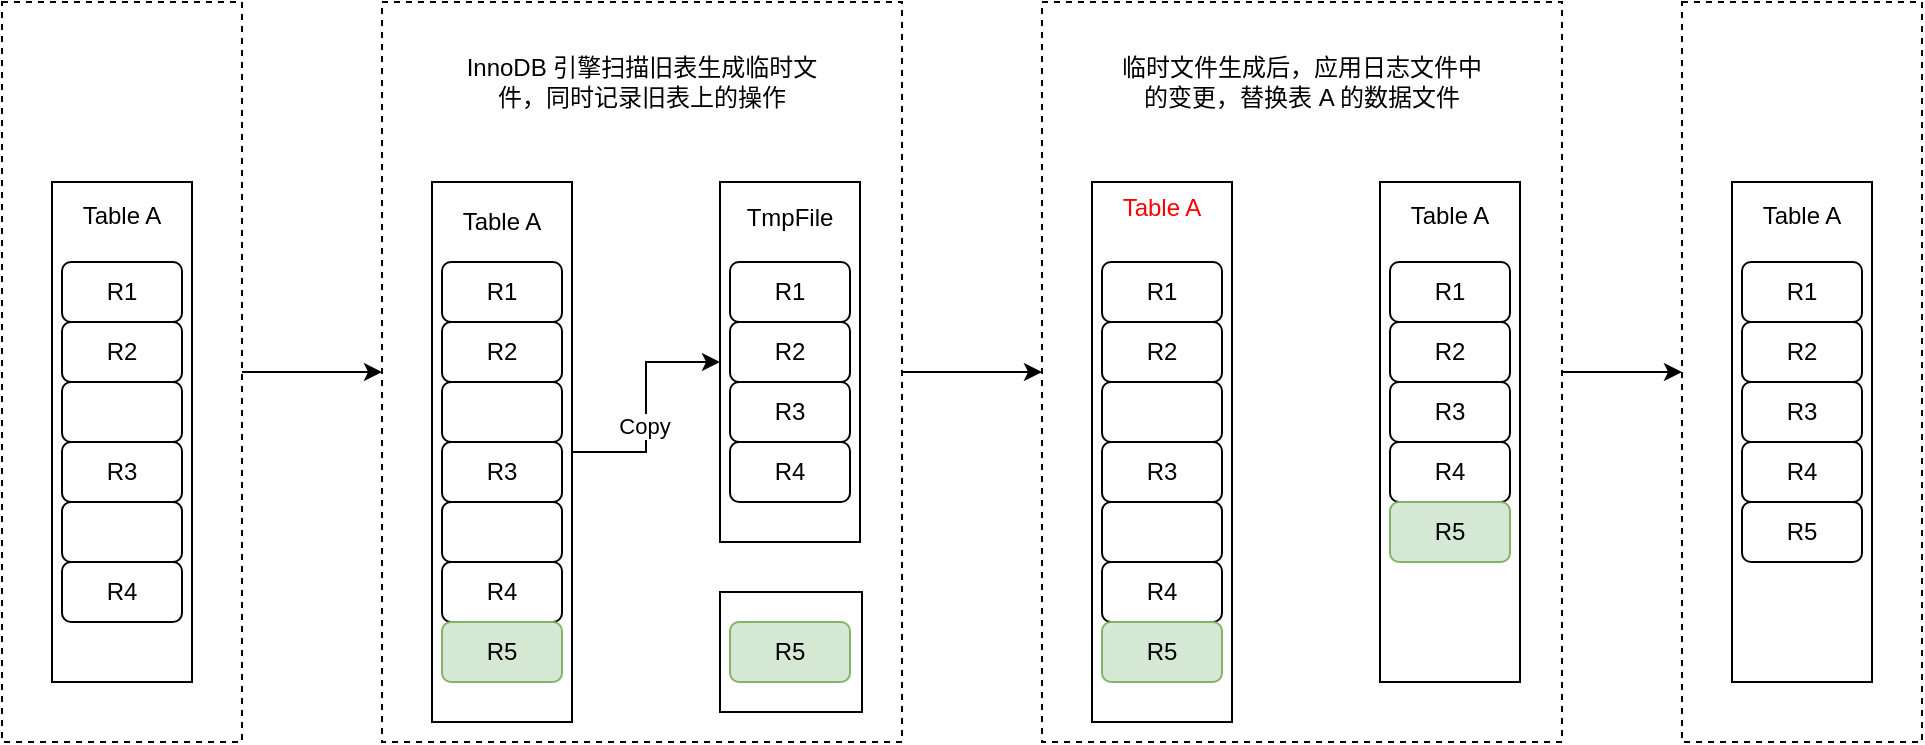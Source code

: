 <mxfile version="13.9.5" type="device"><diagram id="v2n8O376fLmdltf6122z" name="第 1 页"><mxGraphModel dx="1093" dy="593" grid="1" gridSize="10" guides="1" tooltips="1" connect="1" arrows="1" fold="1" page="1" pageScale="1" pageWidth="827" pageHeight="1169" math="0" shadow="0"><root><mxCell id="0"/><mxCell id="1" parent="0"/><mxCell id="f2azVzGk-3_886-gHOHa-1" style="edgeStyle=orthogonalEdgeStyle;rounded=0;orthogonalLoop=1;jettySize=auto;html=1;entryX=0;entryY=0.5;entryDx=0;entryDy=0;" edge="1" parent="1" source="f2azVzGk-3_886-gHOHa-2" target="f2azVzGk-3_886-gHOHa-11"><mxGeometry relative="1" as="geometry"/></mxCell><mxCell id="f2azVzGk-3_886-gHOHa-2" value="" style="rounded=0;whiteSpace=wrap;html=1;dashed=1;" vertex="1" parent="1"><mxGeometry x="20" y="150" width="120" height="370" as="geometry"/></mxCell><mxCell id="f2azVzGk-3_886-gHOHa-3" value="Table A&lt;br&gt;&lt;br&gt;&lt;br&gt;&lt;br&gt;&lt;br&gt;&lt;br&gt;&lt;br&gt;&lt;br&gt;&lt;br&gt;&lt;br&gt;&lt;br&gt;&lt;br&gt;&lt;br&gt;&lt;br&gt;&lt;br&gt;&lt;br&gt;" style="rounded=0;whiteSpace=wrap;html=1;" vertex="1" parent="1"><mxGeometry x="45" y="240" width="70" height="250" as="geometry"/></mxCell><mxCell id="f2azVzGk-3_886-gHOHa-4" value="R1" style="rounded=1;whiteSpace=wrap;html=1;" vertex="1" parent="1"><mxGeometry x="50" y="280" width="60" height="30" as="geometry"/></mxCell><mxCell id="f2azVzGk-3_886-gHOHa-5" value="R2" style="rounded=1;whiteSpace=wrap;html=1;" vertex="1" parent="1"><mxGeometry x="50" y="310" width="60" height="30" as="geometry"/></mxCell><mxCell id="f2azVzGk-3_886-gHOHa-6" value="" style="rounded=1;whiteSpace=wrap;html=1;" vertex="1" parent="1"><mxGeometry x="50" y="340" width="60" height="30" as="geometry"/></mxCell><mxCell id="f2azVzGk-3_886-gHOHa-7" value="R3" style="rounded=1;whiteSpace=wrap;html=1;" vertex="1" parent="1"><mxGeometry x="50" y="370" width="60" height="30" as="geometry"/></mxCell><mxCell id="f2azVzGk-3_886-gHOHa-8" value="" style="rounded=1;whiteSpace=wrap;html=1;" vertex="1" parent="1"><mxGeometry x="50" y="400" width="60" height="30" as="geometry"/></mxCell><mxCell id="f2azVzGk-3_886-gHOHa-9" value="R4" style="rounded=1;whiteSpace=wrap;html=1;" vertex="1" parent="1"><mxGeometry x="50" y="430" width="60" height="30" as="geometry"/></mxCell><mxCell id="f2azVzGk-3_886-gHOHa-10" style="edgeStyle=orthogonalEdgeStyle;rounded=0;orthogonalLoop=1;jettySize=auto;html=1;entryX=0;entryY=0.5;entryDx=0;entryDy=0;" edge="1" parent="1" source="f2azVzGk-3_886-gHOHa-11" target="f2azVzGk-3_886-gHOHa-28"><mxGeometry relative="1" as="geometry"/></mxCell><mxCell id="f2azVzGk-3_886-gHOHa-11" value="" style="rounded=0;whiteSpace=wrap;html=1;dashed=1;" vertex="1" parent="1"><mxGeometry x="210" y="150" width="260" height="370" as="geometry"/></mxCell><mxCell id="f2azVzGk-3_886-gHOHa-12" style="edgeStyle=orthogonalEdgeStyle;rounded=0;orthogonalLoop=1;jettySize=auto;html=1;" edge="1" parent="1" source="f2azVzGk-3_886-gHOHa-14" target="f2azVzGk-3_886-gHOHa-21"><mxGeometry relative="1" as="geometry"/></mxCell><mxCell id="f2azVzGk-3_886-gHOHa-13" value="Copy" style="edgeLabel;html=1;align=center;verticalAlign=middle;resizable=0;points=[];" vertex="1" connectable="0" parent="f2azVzGk-3_886-gHOHa-12"><mxGeometry x="-0.162" y="1" relative="1" as="geometry"><mxPoint as="offset"/></mxGeometry></mxCell><mxCell id="f2azVzGk-3_886-gHOHa-14" value="Table A&lt;br&gt;&lt;br&gt;&lt;br&gt;&lt;br&gt;&lt;br&gt;&lt;br&gt;&lt;br&gt;&lt;br&gt;&lt;br&gt;&lt;br&gt;&lt;br&gt;&lt;br&gt;&lt;br&gt;&lt;br&gt;&lt;br&gt;&lt;br&gt;&lt;br&gt;" style="rounded=0;whiteSpace=wrap;html=1;" vertex="1" parent="1"><mxGeometry x="235" y="240" width="70" height="270" as="geometry"/></mxCell><mxCell id="f2azVzGk-3_886-gHOHa-15" value="R1" style="rounded=1;whiteSpace=wrap;html=1;" vertex="1" parent="1"><mxGeometry x="240" y="280" width="60" height="30" as="geometry"/></mxCell><mxCell id="f2azVzGk-3_886-gHOHa-16" value="R2" style="rounded=1;whiteSpace=wrap;html=1;" vertex="1" parent="1"><mxGeometry x="240" y="310" width="60" height="30" as="geometry"/></mxCell><mxCell id="f2azVzGk-3_886-gHOHa-17" value="" style="rounded=1;whiteSpace=wrap;html=1;" vertex="1" parent="1"><mxGeometry x="240" y="340" width="60" height="30" as="geometry"/></mxCell><mxCell id="f2azVzGk-3_886-gHOHa-18" value="R3" style="rounded=1;whiteSpace=wrap;html=1;" vertex="1" parent="1"><mxGeometry x="240" y="370" width="60" height="30" as="geometry"/></mxCell><mxCell id="f2azVzGk-3_886-gHOHa-19" value="" style="rounded=1;whiteSpace=wrap;html=1;" vertex="1" parent="1"><mxGeometry x="240" y="400" width="60" height="30" as="geometry"/></mxCell><mxCell id="f2azVzGk-3_886-gHOHa-20" value="R4" style="rounded=1;whiteSpace=wrap;html=1;" vertex="1" parent="1"><mxGeometry x="240" y="430" width="60" height="30" as="geometry"/></mxCell><mxCell id="f2azVzGk-3_886-gHOHa-21" value="TmpFile&lt;br&gt;&lt;br&gt;&lt;br&gt;&lt;br&gt;&lt;br&gt;&lt;br&gt;&lt;br&gt;&lt;br&gt;&lt;br&gt;&lt;br&gt;&lt;br&gt;" style="rounded=0;whiteSpace=wrap;html=1;" vertex="1" parent="1"><mxGeometry x="379" y="240" width="70" height="180" as="geometry"/></mxCell><mxCell id="f2azVzGk-3_886-gHOHa-22" value="R1" style="rounded=1;whiteSpace=wrap;html=1;" vertex="1" parent="1"><mxGeometry x="384" y="280" width="60" height="30" as="geometry"/></mxCell><mxCell id="f2azVzGk-3_886-gHOHa-23" value="R2" style="rounded=1;whiteSpace=wrap;html=1;" vertex="1" parent="1"><mxGeometry x="384" y="310" width="60" height="30" as="geometry"/></mxCell><mxCell id="f2azVzGk-3_886-gHOHa-24" value="R3" style="rounded=1;whiteSpace=wrap;html=1;" vertex="1" parent="1"><mxGeometry x="384" y="340" width="60" height="30" as="geometry"/></mxCell><mxCell id="f2azVzGk-3_886-gHOHa-25" value="R4" style="rounded=1;whiteSpace=wrap;html=1;" vertex="1" parent="1"><mxGeometry x="384" y="370" width="60" height="30" as="geometry"/></mxCell><mxCell id="f2azVzGk-3_886-gHOHa-26" value="InnoDB 引擎扫描旧表生成临时文件，同时记录旧表上的操作" style="text;html=1;strokeColor=none;fillColor=none;align=center;verticalAlign=middle;whiteSpace=wrap;rounded=0;" vertex="1" parent="1"><mxGeometry x="245" y="180" width="190" height="20" as="geometry"/></mxCell><mxCell id="f2azVzGk-3_886-gHOHa-27" style="edgeStyle=orthogonalEdgeStyle;rounded=0;orthogonalLoop=1;jettySize=auto;html=1;entryX=0;entryY=0.5;entryDx=0;entryDy=0;" edge="1" parent="1" source="f2azVzGk-3_886-gHOHa-28" target="f2azVzGk-3_886-gHOHa-42"><mxGeometry relative="1" as="geometry"/></mxCell><mxCell id="f2azVzGk-3_886-gHOHa-28" value="" style="rounded=0;whiteSpace=wrap;html=1;dashed=1;" vertex="1" parent="1"><mxGeometry x="540" y="150" width="260" height="370" as="geometry"/></mxCell><mxCell id="f2azVzGk-3_886-gHOHa-29" value="&lt;font color=&quot;#ff0000&quot;&gt;Table A&lt;br&gt;&lt;br&gt;&lt;br&gt;&lt;br&gt;&lt;br&gt;&lt;br&gt;&lt;br&gt;&lt;br&gt;&lt;br&gt;&lt;br&gt;&lt;br&gt;&lt;br&gt;&lt;br&gt;&lt;br&gt;&lt;br&gt;&lt;br&gt;&lt;br&gt;&lt;br&gt;&lt;/font&gt;" style="rounded=0;whiteSpace=wrap;html=1;" vertex="1" parent="1"><mxGeometry x="565" y="240" width="70" height="270" as="geometry"/></mxCell><mxCell id="f2azVzGk-3_886-gHOHa-30" value="R1" style="rounded=1;whiteSpace=wrap;html=1;" vertex="1" parent="1"><mxGeometry x="570" y="280" width="60" height="30" as="geometry"/></mxCell><mxCell id="f2azVzGk-3_886-gHOHa-31" value="R2" style="rounded=1;whiteSpace=wrap;html=1;" vertex="1" parent="1"><mxGeometry x="570" y="310" width="60" height="30" as="geometry"/></mxCell><mxCell id="f2azVzGk-3_886-gHOHa-32" value="" style="rounded=1;whiteSpace=wrap;html=1;" vertex="1" parent="1"><mxGeometry x="570" y="340" width="60" height="30" as="geometry"/></mxCell><mxCell id="f2azVzGk-3_886-gHOHa-33" value="R3" style="rounded=1;whiteSpace=wrap;html=1;" vertex="1" parent="1"><mxGeometry x="570" y="370" width="60" height="30" as="geometry"/></mxCell><mxCell id="f2azVzGk-3_886-gHOHa-34" value="" style="rounded=1;whiteSpace=wrap;html=1;" vertex="1" parent="1"><mxGeometry x="570" y="400" width="60" height="30" as="geometry"/></mxCell><mxCell id="f2azVzGk-3_886-gHOHa-35" value="R4" style="rounded=1;whiteSpace=wrap;html=1;" vertex="1" parent="1"><mxGeometry x="570" y="430" width="60" height="30" as="geometry"/></mxCell><mxCell id="f2azVzGk-3_886-gHOHa-36" value="Table A&lt;br&gt;&lt;br&gt;&lt;br&gt;&lt;br&gt;&lt;br&gt;&lt;br&gt;&lt;br&gt;&lt;br&gt;&lt;br&gt;&lt;br&gt;&lt;br&gt;&lt;br&gt;&lt;br&gt;&lt;br&gt;&lt;br&gt;&lt;br&gt;" style="rounded=0;whiteSpace=wrap;html=1;" vertex="1" parent="1"><mxGeometry x="709" y="240" width="70" height="250" as="geometry"/></mxCell><mxCell id="f2azVzGk-3_886-gHOHa-37" value="R1" style="rounded=1;whiteSpace=wrap;html=1;" vertex="1" parent="1"><mxGeometry x="714" y="280" width="60" height="30" as="geometry"/></mxCell><mxCell id="f2azVzGk-3_886-gHOHa-38" value="R2" style="rounded=1;whiteSpace=wrap;html=1;" vertex="1" parent="1"><mxGeometry x="714" y="310" width="60" height="30" as="geometry"/></mxCell><mxCell id="f2azVzGk-3_886-gHOHa-39" value="R3" style="rounded=1;whiteSpace=wrap;html=1;" vertex="1" parent="1"><mxGeometry x="714" y="340" width="60" height="30" as="geometry"/></mxCell><mxCell id="f2azVzGk-3_886-gHOHa-40" value="R4" style="rounded=1;whiteSpace=wrap;html=1;" vertex="1" parent="1"><mxGeometry x="714" y="370" width="60" height="30" as="geometry"/></mxCell><mxCell id="f2azVzGk-3_886-gHOHa-41" value="临时文件生成后，应用日志文件中的变更，替换表 A 的数据文件" style="text;html=1;strokeColor=none;fillColor=none;align=center;verticalAlign=middle;whiteSpace=wrap;rounded=0;" vertex="1" parent="1"><mxGeometry x="575" y="180" width="190" height="20" as="geometry"/></mxCell><mxCell id="f2azVzGk-3_886-gHOHa-42" value="" style="rounded=0;whiteSpace=wrap;html=1;dashed=1;" vertex="1" parent="1"><mxGeometry x="860" y="150" width="120" height="370" as="geometry"/></mxCell><mxCell id="f2azVzGk-3_886-gHOHa-43" value="Table A&lt;br&gt;&lt;br&gt;&lt;br&gt;&lt;br&gt;&lt;br&gt;&lt;br&gt;&lt;br&gt;&lt;br&gt;&lt;br&gt;&lt;br&gt;&lt;br&gt;&lt;br&gt;&lt;br&gt;&lt;br&gt;&lt;br&gt;&lt;br&gt;" style="rounded=0;whiteSpace=wrap;html=1;" vertex="1" parent="1"><mxGeometry x="885" y="240" width="70" height="250" as="geometry"/></mxCell><mxCell id="f2azVzGk-3_886-gHOHa-44" value="R1" style="rounded=1;whiteSpace=wrap;html=1;" vertex="1" parent="1"><mxGeometry x="890" y="280" width="60" height="30" as="geometry"/></mxCell><mxCell id="f2azVzGk-3_886-gHOHa-45" value="R2" style="rounded=1;whiteSpace=wrap;html=1;" vertex="1" parent="1"><mxGeometry x="890" y="310" width="60" height="30" as="geometry"/></mxCell><mxCell id="f2azVzGk-3_886-gHOHa-46" value="R3" style="rounded=1;whiteSpace=wrap;html=1;" vertex="1" parent="1"><mxGeometry x="890" y="340" width="60" height="30" as="geometry"/></mxCell><mxCell id="f2azVzGk-3_886-gHOHa-47" value="R4" style="rounded=1;whiteSpace=wrap;html=1;" vertex="1" parent="1"><mxGeometry x="890" y="370" width="60" height="30" as="geometry"/></mxCell><mxCell id="f2azVzGk-3_886-gHOHa-48" value="R5" style="rounded=1;whiteSpace=wrap;html=1;" vertex="1" parent="1"><mxGeometry x="890" y="400" width="60" height="30" as="geometry"/></mxCell><mxCell id="f2azVzGk-3_886-gHOHa-50" value="R5" style="rounded=1;whiteSpace=wrap;html=1;fillColor=#d5e8d4;strokeColor=#82b366;" vertex="1" parent="1"><mxGeometry x="240" y="460" width="60" height="30" as="geometry"/></mxCell><mxCell id="f2azVzGk-3_886-gHOHa-51" value="" style="rounded=0;whiteSpace=wrap;html=1;" vertex="1" parent="1"><mxGeometry x="379" y="445" width="71" height="60" as="geometry"/></mxCell><mxCell id="f2azVzGk-3_886-gHOHa-52" value="R5" style="rounded=1;whiteSpace=wrap;html=1;fillColor=#d5e8d4;strokeColor=#82b366;" vertex="1" parent="1"><mxGeometry x="384" y="460" width="60" height="30" as="geometry"/></mxCell><mxCell id="f2azVzGk-3_886-gHOHa-53" value="R5" style="rounded=1;whiteSpace=wrap;html=1;fillColor=#d5e8d4;strokeColor=#82b366;" vertex="1" parent="1"><mxGeometry x="714" y="400" width="60" height="30" as="geometry"/></mxCell><mxCell id="f2azVzGk-3_886-gHOHa-54" value="R5" style="rounded=1;whiteSpace=wrap;html=1;fillColor=#d5e8d4;strokeColor=#82b366;" vertex="1" parent="1"><mxGeometry x="570" y="460" width="60" height="30" as="geometry"/></mxCell></root></mxGraphModel></diagram></mxfile>